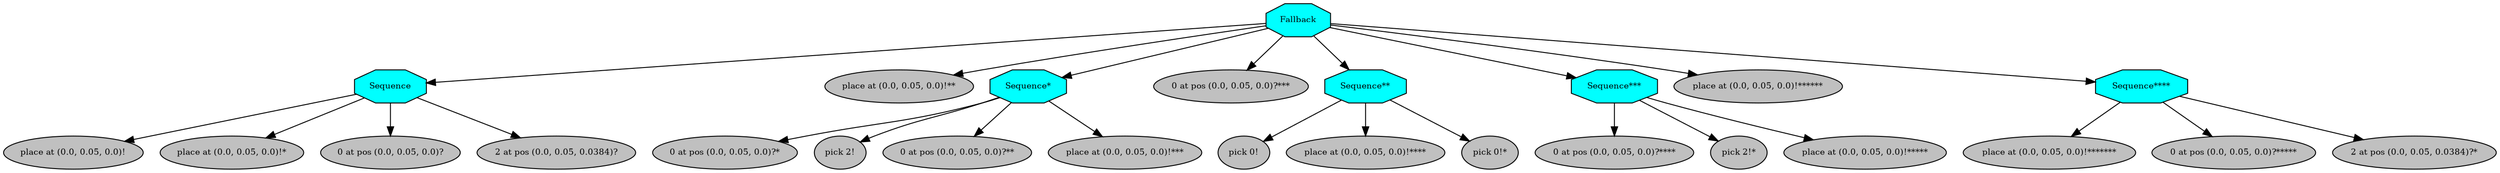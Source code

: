 digraph pastafarianism {
ordering=out;
graph [fontname="times-roman"];
node [fontname="times-roman"];
edge [fontname="times-roman"];
Fallback [fillcolor=cyan, fontcolor=black, fontsize=9, label=Fallback, shape=octagon, style=filled];
Sequence [fillcolor=cyan, fontcolor=black, fontsize=9, label=Sequence, shape=octagon, style=filled];
Fallback -> Sequence;
"place at (0.0, 0.05, 0.0)!" [fillcolor=gray, fontcolor=black, fontsize=9, label="place at (0.0, 0.05, 0.0)!", shape=ellipse, style=filled];
Sequence -> "place at (0.0, 0.05, 0.0)!";
"place at (0.0, 0.05, 0.0)!*" [fillcolor=gray, fontcolor=black, fontsize=9, label="place at (0.0, 0.05, 0.0)!*", shape=ellipse, style=filled];
Sequence -> "place at (0.0, 0.05, 0.0)!*";
"0 at pos (0.0, 0.05, 0.0)?" [fillcolor=gray, fontcolor=black, fontsize=9, label="0 at pos (0.0, 0.05, 0.0)?", shape=ellipse, style=filled];
Sequence -> "0 at pos (0.0, 0.05, 0.0)?";
"2 at pos (0.0, 0.05, 0.0384)?" [fillcolor=gray, fontcolor=black, fontsize=9, label="2 at pos (0.0, 0.05, 0.0384)?", shape=ellipse, style=filled];
Sequence -> "2 at pos (0.0, 0.05, 0.0384)?";
"place at (0.0, 0.05, 0.0)!**" [fillcolor=gray, fontcolor=black, fontsize=9, label="place at (0.0, 0.05, 0.0)!**", shape=ellipse, style=filled];
Fallback -> "place at (0.0, 0.05, 0.0)!**";
"Sequence*" [fillcolor=cyan, fontcolor=black, fontsize=9, label="Sequence*", shape=octagon, style=filled];
Fallback -> "Sequence*";
"0 at pos (0.0, 0.05, 0.0)?*" [fillcolor=gray, fontcolor=black, fontsize=9, label="0 at pos (0.0, 0.05, 0.0)?*", shape=ellipse, style=filled];
"Sequence*" -> "0 at pos (0.0, 0.05, 0.0)?*";
"pick 2!" [fillcolor=gray, fontcolor=black, fontsize=9, label="pick 2!", shape=ellipse, style=filled];
"Sequence*" -> "pick 2!";
"0 at pos (0.0, 0.05, 0.0)?**" [fillcolor=gray, fontcolor=black, fontsize=9, label="0 at pos (0.0, 0.05, 0.0)?**", shape=ellipse, style=filled];
"Sequence*" -> "0 at pos (0.0, 0.05, 0.0)?**";
"place at (0.0, 0.05, 0.0)!***" [fillcolor=gray, fontcolor=black, fontsize=9, label="place at (0.0, 0.05, 0.0)!***", shape=ellipse, style=filled];
"Sequence*" -> "place at (0.0, 0.05, 0.0)!***";
"0 at pos (0.0, 0.05, 0.0)?***" [fillcolor=gray, fontcolor=black, fontsize=9, label="0 at pos (0.0, 0.05, 0.0)?***", shape=ellipse, style=filled];
Fallback -> "0 at pos (0.0, 0.05, 0.0)?***";
"Sequence**" [fillcolor=cyan, fontcolor=black, fontsize=9, label="Sequence**", shape=octagon, style=filled];
Fallback -> "Sequence**";
"pick 0!" [fillcolor=gray, fontcolor=black, fontsize=9, label="pick 0!", shape=ellipse, style=filled];
"Sequence**" -> "pick 0!";
"place at (0.0, 0.05, 0.0)!****" [fillcolor=gray, fontcolor=black, fontsize=9, label="place at (0.0, 0.05, 0.0)!****", shape=ellipse, style=filled];
"Sequence**" -> "place at (0.0, 0.05, 0.0)!****";
"pick 0!*" [fillcolor=gray, fontcolor=black, fontsize=9, label="pick 0!*", shape=ellipse, style=filled];
"Sequence**" -> "pick 0!*";
"Sequence***" [fillcolor=cyan, fontcolor=black, fontsize=9, label="Sequence***", shape=octagon, style=filled];
Fallback -> "Sequence***";
"0 at pos (0.0, 0.05, 0.0)?****" [fillcolor=gray, fontcolor=black, fontsize=9, label="0 at pos (0.0, 0.05, 0.0)?****", shape=ellipse, style=filled];
"Sequence***" -> "0 at pos (0.0, 0.05, 0.0)?****";
"pick 2!*" [fillcolor=gray, fontcolor=black, fontsize=9, label="pick 2!*", shape=ellipse, style=filled];
"Sequence***" -> "pick 2!*";
"place at (0.0, 0.05, 0.0)!*****" [fillcolor=gray, fontcolor=black, fontsize=9, label="place at (0.0, 0.05, 0.0)!*****", shape=ellipse, style=filled];
"Sequence***" -> "place at (0.0, 0.05, 0.0)!*****";
"place at (0.0, 0.05, 0.0)!******" [fillcolor=gray, fontcolor=black, fontsize=9, label="place at (0.0, 0.05, 0.0)!******", shape=ellipse, style=filled];
Fallback -> "place at (0.0, 0.05, 0.0)!******";
"Sequence****" [fillcolor=cyan, fontcolor=black, fontsize=9, label="Sequence****", shape=octagon, style=filled];
Fallback -> "Sequence****";
"place at (0.0, 0.05, 0.0)!*******" [fillcolor=gray, fontcolor=black, fontsize=9, label="place at (0.0, 0.05, 0.0)!*******", shape=ellipse, style=filled];
"Sequence****" -> "place at (0.0, 0.05, 0.0)!*******";
"0 at pos (0.0, 0.05, 0.0)?*****" [fillcolor=gray, fontcolor=black, fontsize=9, label="0 at pos (0.0, 0.05, 0.0)?*****", shape=ellipse, style=filled];
"Sequence****" -> "0 at pos (0.0, 0.05, 0.0)?*****";
"2 at pos (0.0, 0.05, 0.0384)?*" [fillcolor=gray, fontcolor=black, fontsize=9, label="2 at pos (0.0, 0.05, 0.0384)?*", shape=ellipse, style=filled];
"Sequence****" -> "2 at pos (0.0, 0.05, 0.0384)?*";
}
